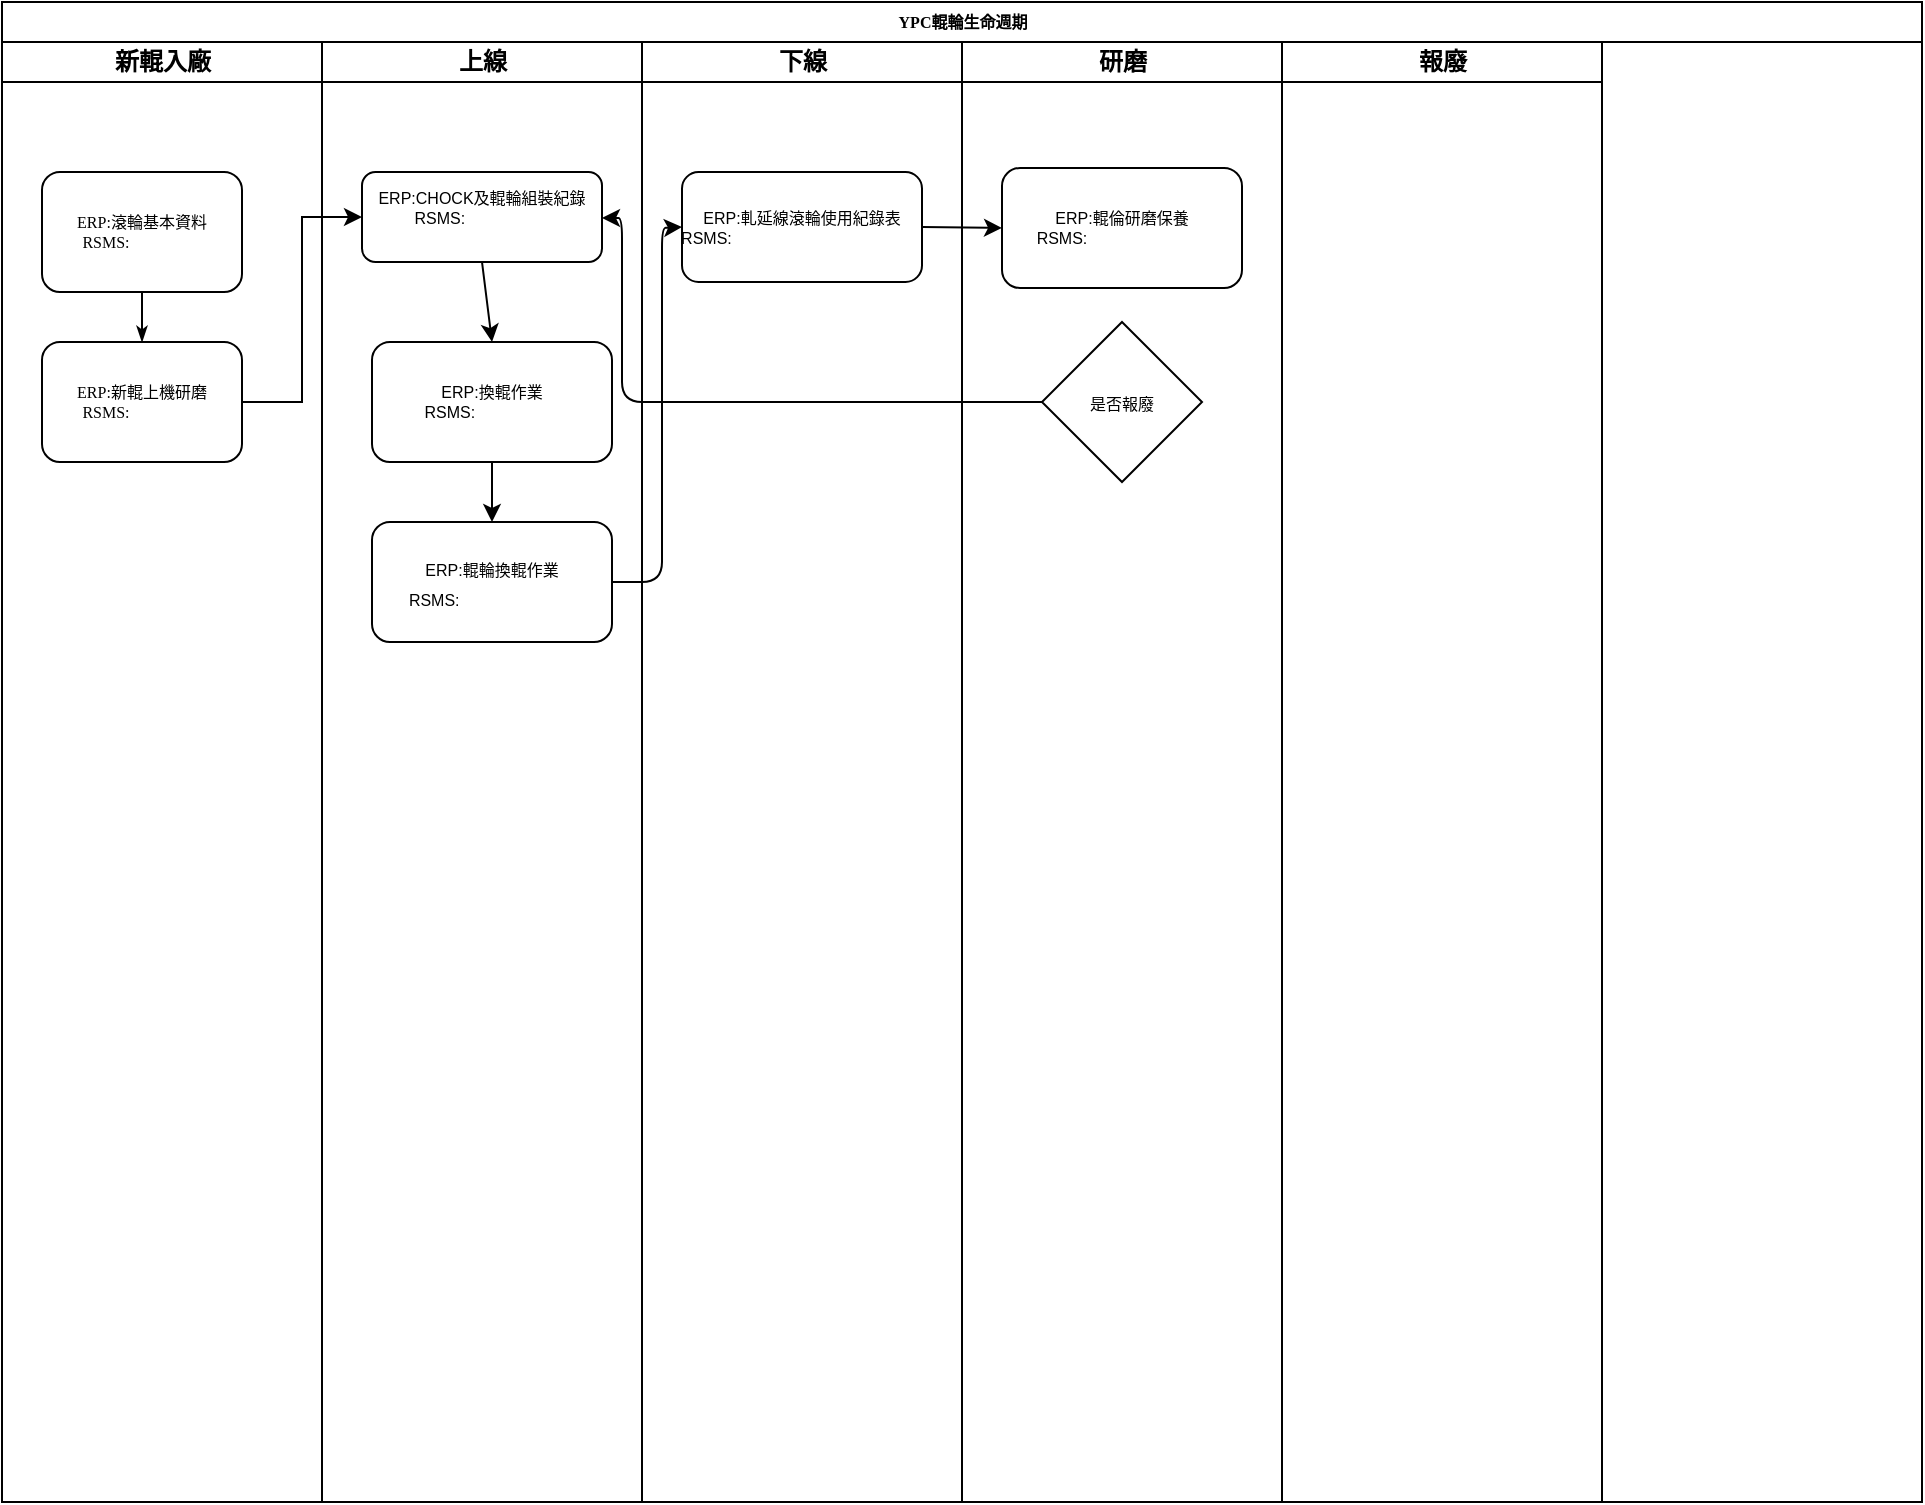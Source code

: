 <mxfile version="13.6.9" type="github">
  <diagram name="Page-1" id="74e2e168-ea6b-b213-b513-2b3c1d86103e">
    <mxGraphModel dx="711" dy="396" grid="1" gridSize="10" guides="1" tooltips="1" connect="1" arrows="1" fold="1" page="1" pageScale="1" pageWidth="1100" pageHeight="850" background="#ffffff" math="0" shadow="0">
      <root>
        <mxCell id="0" />
        <mxCell id="1" parent="0" />
        <mxCell id="77e6c97f196da883-1" value="YPC輥輪生命週期" style="swimlane;html=1;childLayout=stackLayout;startSize=20;rounded=0;shadow=0;labelBackgroundColor=none;strokeWidth=1;fontFamily=Verdana;fontSize=8;align=center;" parent="1" vertex="1">
          <mxGeometry x="70" y="40" width="960" height="750" as="geometry" />
        </mxCell>
        <mxCell id="77e6c97f196da883-2" value="新輥入廠" style="swimlane;html=1;startSize=20;" parent="77e6c97f196da883-1" vertex="1">
          <mxGeometry y="20" width="160" height="730" as="geometry" />
        </mxCell>
        <mxCell id="77e6c97f196da883-8" value="ERP:滾輪基本資料&lt;br&gt;RSMS:&amp;nbsp;&amp;nbsp;&amp;nbsp;&amp;nbsp;&amp;nbsp;&amp;nbsp;&amp;nbsp;&amp;nbsp;&amp;nbsp;&amp;nbsp;&amp;nbsp;&amp;nbsp;&amp;nbsp;&amp;nbsp;&amp;nbsp;&amp;nbsp;&amp;nbsp;&amp;nbsp; " style="rounded=1;whiteSpace=wrap;html=1;shadow=0;labelBackgroundColor=none;strokeWidth=1;fontFamily=Verdana;fontSize=8;align=center;" parent="77e6c97f196da883-2" vertex="1">
          <mxGeometry x="20" y="65" width="100" height="60" as="geometry" />
        </mxCell>
        <mxCell id="77e6c97f196da883-27" style="edgeStyle=orthogonalEdgeStyle;rounded=1;html=1;labelBackgroundColor=none;startArrow=none;startFill=0;startSize=5;endArrow=classicThin;endFill=1;endSize=5;jettySize=auto;orthogonalLoop=1;strokeWidth=1;fontFamily=Verdana;fontSize=8;exitX=0.5;exitY=1;exitDx=0;exitDy=0;" parent="77e6c97f196da883-2" source="77e6c97f196da883-8" target="77e6c97f196da883-9" edge="1">
          <mxGeometry relative="1" as="geometry">
            <Array as="points" />
          </mxGeometry>
        </mxCell>
        <mxCell id="77e6c97f196da883-9" value="&lt;div&gt;ERP:新輥上機研磨&lt;/div&gt;&lt;div&gt;RSMS:&amp;nbsp;&amp;nbsp;&amp;nbsp;&amp;nbsp;&amp;nbsp;&amp;nbsp;&amp;nbsp;&amp;nbsp;&amp;nbsp;&amp;nbsp;&amp;nbsp;&amp;nbsp;&amp;nbsp;&amp;nbsp;&amp;nbsp;&amp;nbsp;&amp;nbsp;&amp;nbsp; &lt;br&gt;&lt;/div&gt;" style="rounded=1;whiteSpace=wrap;html=1;shadow=0;labelBackgroundColor=none;strokeWidth=1;fontFamily=Verdana;fontSize=8;align=center;" parent="77e6c97f196da883-2" vertex="1">
          <mxGeometry x="20" y="150" width="100" height="60" as="geometry" />
        </mxCell>
        <mxCell id="77e6c97f196da883-3" value="上線" style="swimlane;html=1;startSize=20;" parent="77e6c97f196da883-1" vertex="1">
          <mxGeometry x="160" y="20" width="160" height="730" as="geometry" />
        </mxCell>
        <mxCell id="OiOuWz6FMy5eSYNhQ9rN-2" value="&lt;div style=&quot;font-size: 8px&quot;&gt;&lt;font style=&quot;font-size: 8px&quot;&gt;ERP:CHOCK及輥輪組裝紀錄&lt;/font&gt;&lt;/div&gt;&lt;div style=&quot;font-size: 8px&quot;&gt;&lt;font style=&quot;font-size: 8px&quot;&gt;&amp;nbsp; RSMS:&lt;/font&gt;&lt;font style=&quot;font-size: 8px&quot;&gt; &amp;nbsp; &amp;nbsp; &amp;nbsp; &amp;nbsp; &amp;nbsp; &amp;nbsp; &amp;nbsp; &amp;nbsp; &amp;nbsp; &amp;nbsp;&amp;nbsp; &amp;nbsp;&amp;nbsp;&amp;nbsp;&amp;nbsp;&amp;nbsp;&amp;nbsp;&amp;nbsp;&amp;nbsp;&amp;nbsp;&amp;nbsp;&amp;nbsp;&amp;nbsp;&amp;nbsp;&amp;nbsp;&amp;nbsp;&amp;nbsp;&amp;nbsp;&amp;nbsp;&amp;nbsp;&amp;nbsp;&amp;nbsp;&amp;nbsp;&amp;nbsp;&amp;nbsp;&amp;nbsp;&amp;nbsp; &lt;br&gt;&lt;/font&gt;&lt;/div&gt;" style="rounded=1;whiteSpace=wrap;html=1;" vertex="1" parent="77e6c97f196da883-3">
          <mxGeometry x="20" y="65" width="120" height="45" as="geometry" />
        </mxCell>
        <mxCell id="OiOuWz6FMy5eSYNhQ9rN-6" value="" style="endArrow=classic;html=1;exitX=0.5;exitY=1;exitDx=0;exitDy=0;entryX=0.5;entryY=0;entryDx=0;entryDy=0;" edge="1" parent="77e6c97f196da883-3" source="OiOuWz6FMy5eSYNhQ9rN-2" target="OiOuWz6FMy5eSYNhQ9rN-5">
          <mxGeometry width="50" height="50" relative="1" as="geometry">
            <mxPoint x="120" y="250" as="sourcePoint" />
            <mxPoint x="170" y="200" as="targetPoint" />
          </mxGeometry>
        </mxCell>
        <mxCell id="OiOuWz6FMy5eSYNhQ9rN-7" value="&lt;font style=&quot;font-size: 8px&quot;&gt;ERP:輥輪換輥作業&lt;br&gt;RSMS:&amp;nbsp;&amp;nbsp;&amp;nbsp;&amp;nbsp;&amp;nbsp;&amp;nbsp;&amp;nbsp;&amp;nbsp;&amp;nbsp;&amp;nbsp;&amp;nbsp;&amp;nbsp;&amp;nbsp;&amp;nbsp;&amp;nbsp;&amp;nbsp;&amp;nbsp;&amp;nbsp;&amp;nbsp;&amp;nbsp;&amp;nbsp;&amp;nbsp;&amp;nbsp;&amp;nbsp;&amp;nbsp;&amp;nbsp; &lt;/font&gt;" style="rounded=1;whiteSpace=wrap;html=1;" vertex="1" parent="77e6c97f196da883-3">
          <mxGeometry x="25" y="240" width="120" height="60" as="geometry" />
        </mxCell>
        <mxCell id="OiOuWz6FMy5eSYNhQ9rN-5" value="&lt;div style=&quot;font-size: 8px&quot;&gt;&lt;font style=&quot;font-size: 8px&quot;&gt;ERP:換輥作業&lt;/font&gt;&lt;/div&gt;&lt;div style=&quot;font-size: 8px&quot;&gt;&lt;font style=&quot;font-size: 8px&quot;&gt;RSMS:&amp;nbsp;&amp;nbsp;&amp;nbsp;&amp;nbsp;&lt;/font&gt;&amp;nbsp;&amp;nbsp;&amp;nbsp;&amp;nbsp;&amp;nbsp;&amp;nbsp;&amp;nbsp;&amp;nbsp;&amp;nbsp;&amp;nbsp;&amp;nbsp;&amp;nbsp;&amp;nbsp;&amp;nbsp;&amp;nbsp; &lt;br&gt;&lt;/div&gt;" style="rounded=1;whiteSpace=wrap;html=1;" vertex="1" parent="77e6c97f196da883-3">
          <mxGeometry x="25" y="150" width="120" height="60" as="geometry" />
        </mxCell>
        <mxCell id="OiOuWz6FMy5eSYNhQ9rN-8" value="" style="endArrow=classic;html=1;exitX=0.5;exitY=1;exitDx=0;exitDy=0;entryX=0.5;entryY=0;entryDx=0;entryDy=0;" edge="1" parent="77e6c97f196da883-3" source="OiOuWz6FMy5eSYNhQ9rN-5" target="OiOuWz6FMy5eSYNhQ9rN-7">
          <mxGeometry width="50" height="50" relative="1" as="geometry">
            <mxPoint x="140" y="210" as="sourcePoint" />
            <mxPoint x="190" y="160" as="targetPoint" />
          </mxGeometry>
        </mxCell>
        <mxCell id="77e6c97f196da883-4" value="下線" style="swimlane;html=1;startSize=20;" parent="77e6c97f196da883-1" vertex="1">
          <mxGeometry x="320" y="20" width="160" height="730" as="geometry" />
        </mxCell>
        <mxCell id="OiOuWz6FMy5eSYNhQ9rN-9" value="&lt;div style=&quot;font-size: 8px&quot;&gt;&lt;font style=&quot;font-size: 8px&quot;&gt;ERP:軋延線滾輪使用紀錄表&lt;/font&gt;&lt;/div&gt;&lt;div style=&quot;font-size: 8px&quot;&gt;&lt;font style=&quot;font-size: 8px&quot;&gt;RSMS:&amp;nbsp;&amp;nbsp;&amp;nbsp;&amp;nbsp;&amp;nbsp;&amp;nbsp;&amp;nbsp;&amp;nbsp;&amp;nbsp;&amp;nbsp;&amp;nbsp;&amp;nbsp;&amp;nbsp;&amp;nbsp;&amp;nbsp;&amp;nbsp;&amp;nbsp;&amp;nbsp;&amp;nbsp;&amp;nbsp;&amp;nbsp;&amp;nbsp;&amp;nbsp;&amp;nbsp;&amp;nbsp;&amp;nbsp;&amp;nbsp;&amp;nbsp;&amp;nbsp;&amp;nbsp;&amp;nbsp;&amp;nbsp;&amp;nbsp;&amp;nbsp;&amp;nbsp;&amp;nbsp;&amp;nbsp;&amp;nbsp;&amp;nbsp;&amp;nbsp;&amp;nbsp;&amp;nbsp;&amp;nbsp; &lt;/font&gt;&lt;br&gt;&lt;/div&gt;" style="rounded=1;whiteSpace=wrap;html=1;" vertex="1" parent="77e6c97f196da883-4">
          <mxGeometry x="20" y="65" width="120" height="55" as="geometry" />
        </mxCell>
        <mxCell id="77e6c97f196da883-5" value="研磨" style="swimlane;html=1;startSize=20;" parent="77e6c97f196da883-1" vertex="1">
          <mxGeometry x="480" y="20" width="160" height="730" as="geometry" />
        </mxCell>
        <mxCell id="OiOuWz6FMy5eSYNhQ9rN-12" value="&lt;div style=&quot;font-size: 8px&quot;&gt;&lt;font style=&quot;font-size: 8px&quot;&gt;ERP:輥倫研磨保養&lt;/font&gt;&lt;/div&gt;&lt;div style=&quot;font-size: 8px&quot;&gt;&lt;font style=&quot;font-size: 8px&quot;&gt;RSMS:&amp;nbsp;&amp;nbsp;&amp;nbsp;&amp;nbsp;&amp;nbsp;&amp;nbsp;&amp;nbsp;&amp;nbsp;&amp;nbsp;&amp;nbsp;&amp;nbsp;&amp;nbsp;&amp;nbsp;&amp;nbsp;&amp;nbsp;&amp;nbsp;&amp;nbsp;&amp;nbsp;&amp;nbsp;&amp;nbsp;&amp;nbsp;&amp;nbsp;&amp;nbsp;&amp;nbsp;&amp;nbsp;&amp;nbsp;&amp;nbsp; &lt;/font&gt;&lt;br&gt;&lt;/div&gt;" style="rounded=1;whiteSpace=wrap;html=1;" vertex="1" parent="77e6c97f196da883-5">
          <mxGeometry x="20" y="63" width="120" height="60" as="geometry" />
        </mxCell>
        <mxCell id="OiOuWz6FMy5eSYNhQ9rN-14" value="&lt;font style=&quot;font-size: 8px&quot;&gt;是否報廢&lt;/font&gt;" style="rhombus;whiteSpace=wrap;html=1;" vertex="1" parent="77e6c97f196da883-5">
          <mxGeometry x="40" y="140" width="80" height="80" as="geometry" />
        </mxCell>
        <mxCell id="77e6c97f196da883-7" value="報廢" style="swimlane;html=1;startSize=20;" parent="77e6c97f196da883-1" vertex="1">
          <mxGeometry x="640" y="20" width="160" height="730" as="geometry">
            <mxRectangle x="640" y="20" width="50" height="730" as="alternateBounds" />
          </mxGeometry>
        </mxCell>
        <mxCell id="OiOuWz6FMy5eSYNhQ9rN-4" style="edgeStyle=orthogonalEdgeStyle;rounded=0;orthogonalLoop=1;jettySize=auto;html=1;exitX=1;exitY=0.5;exitDx=0;exitDy=0;entryX=0;entryY=0.5;entryDx=0;entryDy=0;" edge="1" parent="77e6c97f196da883-1" source="77e6c97f196da883-9" target="OiOuWz6FMy5eSYNhQ9rN-2">
          <mxGeometry relative="1" as="geometry" />
        </mxCell>
        <mxCell id="OiOuWz6FMy5eSYNhQ9rN-11" value="" style="endArrow=classic;html=1;exitX=1;exitY=0.5;exitDx=0;exitDy=0;entryX=0;entryY=0.5;entryDx=0;entryDy=0;" edge="1" parent="77e6c97f196da883-1" source="OiOuWz6FMy5eSYNhQ9rN-7" target="OiOuWz6FMy5eSYNhQ9rN-9">
          <mxGeometry width="50" height="50" relative="1" as="geometry">
            <mxPoint x="310" y="210" as="sourcePoint" />
            <mxPoint x="330" y="113" as="targetPoint" />
            <Array as="points">
              <mxPoint x="330" y="290" />
              <mxPoint x="330" y="113" />
            </Array>
          </mxGeometry>
        </mxCell>
        <mxCell id="OiOuWz6FMy5eSYNhQ9rN-13" value="" style="endArrow=classic;html=1;exitX=1;exitY=0.5;exitDx=0;exitDy=0;entryX=0;entryY=0.5;entryDx=0;entryDy=0;" edge="1" parent="77e6c97f196da883-1" source="OiOuWz6FMy5eSYNhQ9rN-9" target="OiOuWz6FMy5eSYNhQ9rN-12">
          <mxGeometry width="50" height="50" relative="1" as="geometry">
            <mxPoint x="460" y="140" as="sourcePoint" />
            <mxPoint x="510" y="90" as="targetPoint" />
          </mxGeometry>
        </mxCell>
        <mxCell id="OiOuWz6FMy5eSYNhQ9rN-15" value="" style="endArrow=classic;html=1;exitX=0;exitY=0.5;exitDx=0;exitDy=0;" edge="1" parent="77e6c97f196da883-1" source="OiOuWz6FMy5eSYNhQ9rN-14">
          <mxGeometry width="50" height="50" relative="1" as="geometry">
            <mxPoint x="10" y="230" as="sourcePoint" />
            <mxPoint x="300" y="108" as="targetPoint" />
            <Array as="points">
              <mxPoint x="310" y="200" />
              <mxPoint x="310" y="108" />
            </Array>
          </mxGeometry>
        </mxCell>
      </root>
    </mxGraphModel>
  </diagram>
</mxfile>
